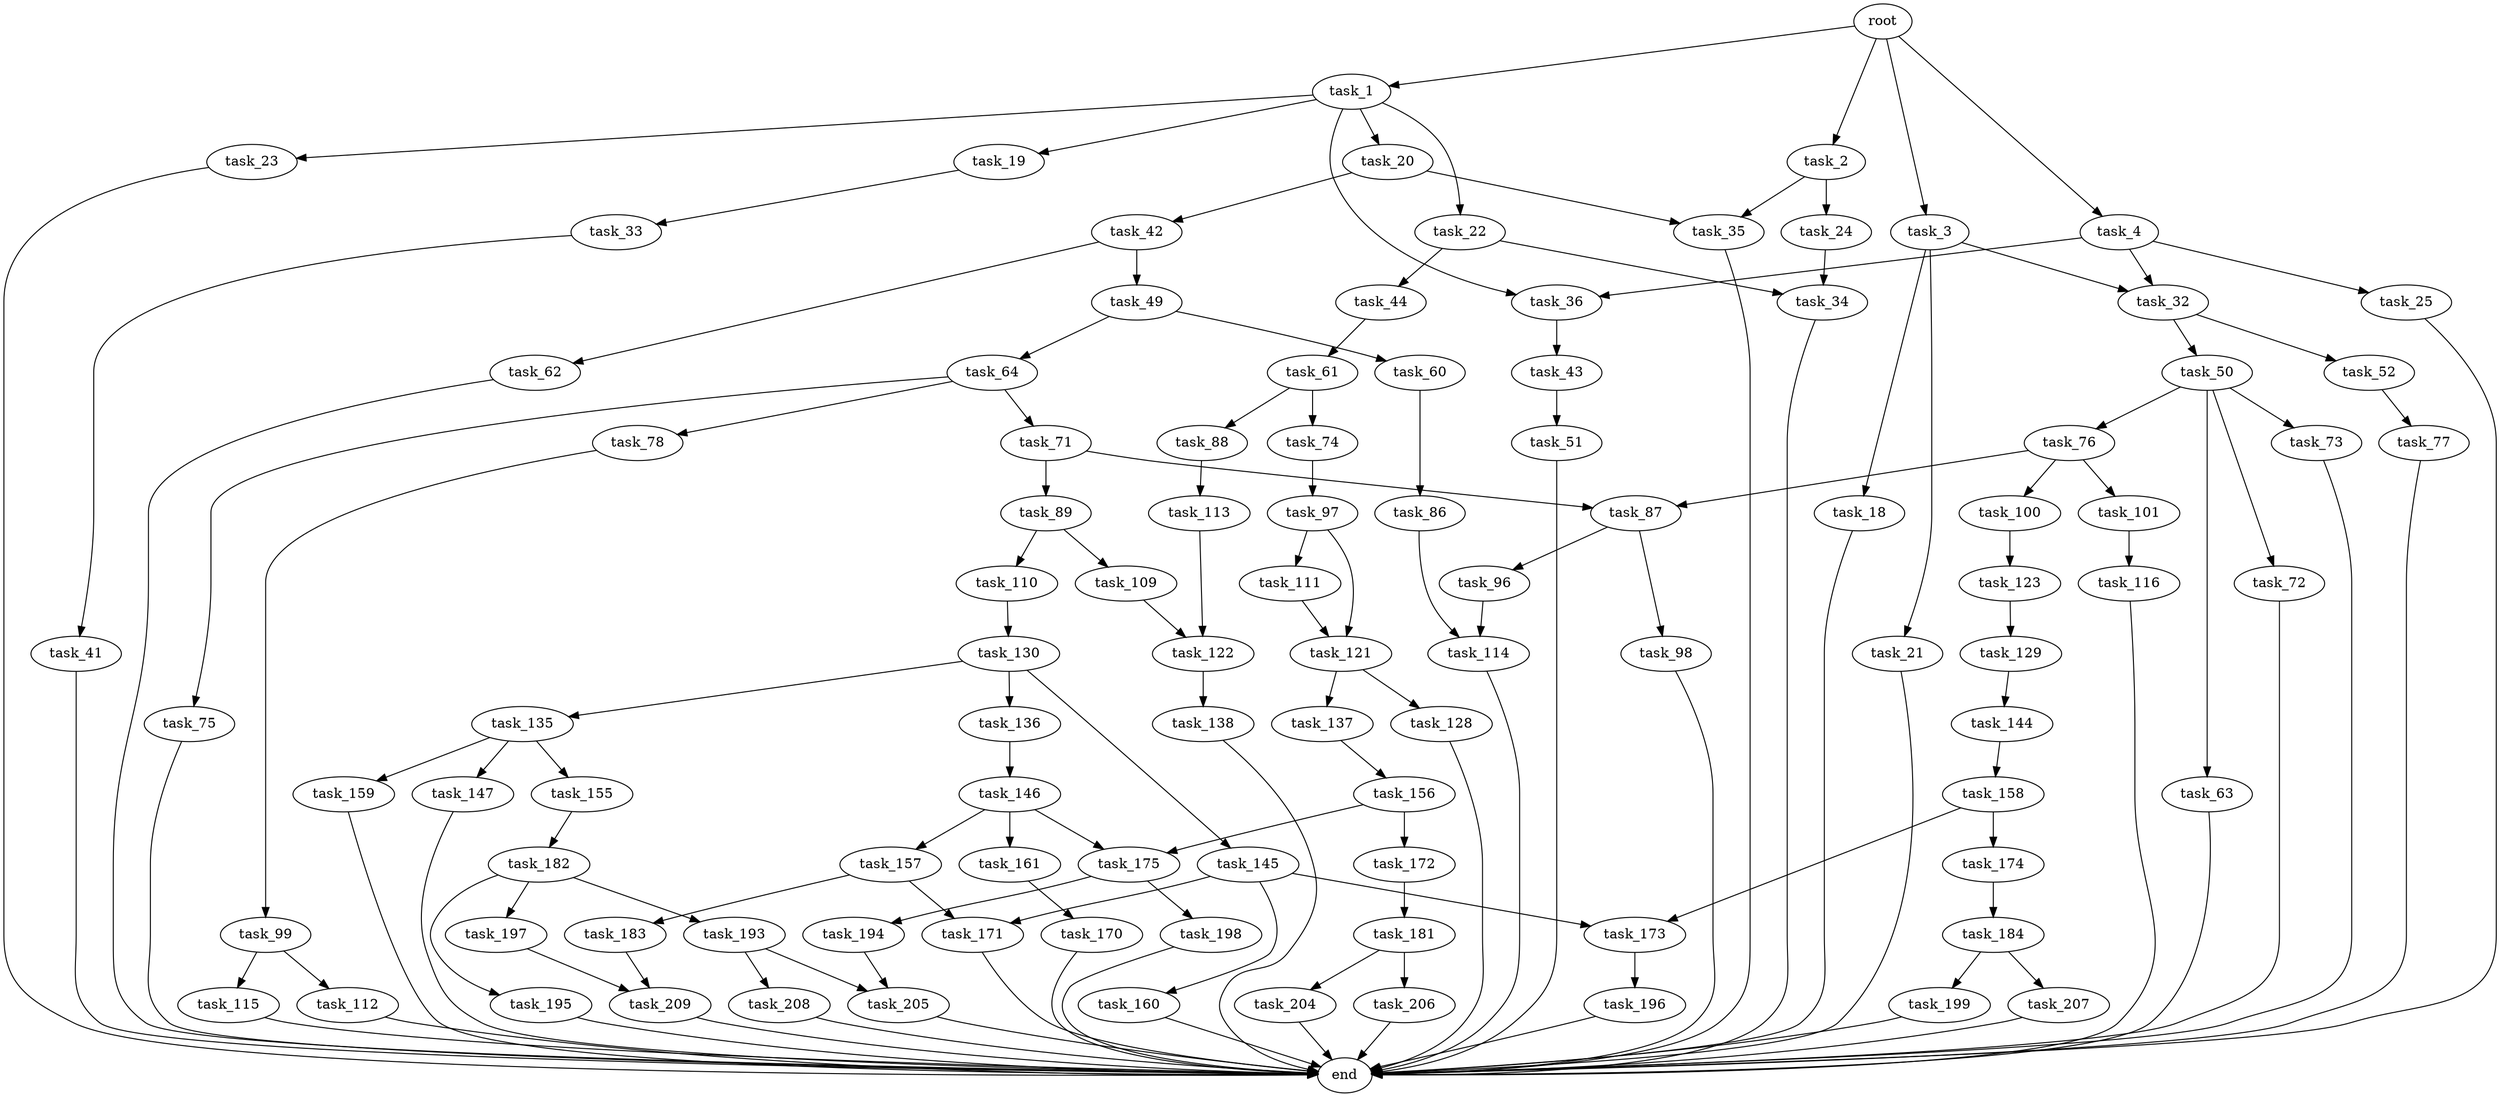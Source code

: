 digraph G {
  root [size="0.000000"];
  task_1 [size="231928233984.000000"];
  task_2 [size="39717215569.000000"];
  task_3 [size="2909922327.000000"];
  task_4 [size="481720208964.000000"];
  task_19 [size="134217728000.000000"];
  task_20 [size="27194447859.000000"];
  task_22 [size="28991029248.000000"];
  task_23 [size="51560093206.000000"];
  task_36 [size="8589934592.000000"];
  task_24 [size="68719476736.000000"];
  task_35 [size="127416178926.000000"];
  task_18 [size="1099054354417.000000"];
  task_21 [size="2411942530.000000"];
  task_32 [size="467910631664.000000"];
  task_25 [size="549755813888.000000"];
  end [size="0.000000"];
  task_33 [size="12896490074.000000"];
  task_42 [size="49330719075.000000"];
  task_34 [size="25767317692.000000"];
  task_44 [size="2056237784.000000"];
  task_50 [size="782757789696.000000"];
  task_52 [size="787498343734.000000"];
  task_41 [size="549755813888.000000"];
  task_43 [size="368293445632.000000"];
  task_49 [size="568840538193.000000"];
  task_62 [size="549755813888.000000"];
  task_51 [size="20296846279.000000"];
  task_61 [size="194945724686.000000"];
  task_60 [size="13086855906.000000"];
  task_64 [size="107199145812.000000"];
  task_63 [size="4855871738.000000"];
  task_72 [size="14906752901.000000"];
  task_73 [size="4641569924.000000"];
  task_76 [size="782757789696.000000"];
  task_77 [size="789683545300.000000"];
  task_86 [size="11110190466.000000"];
  task_74 [size="32444712499.000000"];
  task_88 [size="4314531805.000000"];
  task_71 [size="19592080743.000000"];
  task_75 [size="266508015355.000000"];
  task_78 [size="18666335727.000000"];
  task_87 [size="8589934592.000000"];
  task_89 [size="30452747200.000000"];
  task_97 [size="368293445632.000000"];
  task_100 [size="999940999555.000000"];
  task_101 [size="1380221221.000000"];
  task_99 [size="1043377898.000000"];
  task_114 [size="368293445632.000000"];
  task_96 [size="800557714424.000000"];
  task_98 [size="116818200844.000000"];
  task_113 [size="928229462.000000"];
  task_109 [size="368293445632.000000"];
  task_110 [size="28991029248.000000"];
  task_111 [size="873988181800.000000"];
  task_121 [size="665899343389.000000"];
  task_112 [size="5231219816.000000"];
  task_115 [size="18524586930.000000"];
  task_123 [size="28991029248.000000"];
  task_116 [size="32399267562.000000"];
  task_122 [size="782757789696.000000"];
  task_130 [size="15899927250.000000"];
  task_128 [size="782757789696.000000"];
  task_137 [size="68719476736.000000"];
  task_138 [size="521214547770.000000"];
  task_129 [size="1073741824000.000000"];
  task_144 [size="1073741824000.000000"];
  task_135 [size="1073741824000.000000"];
  task_136 [size="1073741824000.000000"];
  task_145 [size="311259678217.000000"];
  task_147 [size="25595015512.000000"];
  task_155 [size="6971745046.000000"];
  task_159 [size="549755813888.000000"];
  task_146 [size="384292850127.000000"];
  task_156 [size="134217728000.000000"];
  task_158 [size="782757789696.000000"];
  task_160 [size="183456836359.000000"];
  task_171 [size="20640166174.000000"];
  task_173 [size="1073741824000.000000"];
  task_157 [size="231928233984.000000"];
  task_161 [size="8589934592.000000"];
  task_175 [size="103209108496.000000"];
  task_182 [size="225687840645.000000"];
  task_172 [size="231928233984.000000"];
  task_183 [size="549755813888.000000"];
  task_174 [size="28991029248.000000"];
  task_170 [size="30099044231.000000"];
  task_181 [size="1073741824000.000000"];
  task_196 [size="8589934592.000000"];
  task_184 [size="59116198267.000000"];
  task_194 [size="775710595036.000000"];
  task_198 [size="134217728000.000000"];
  task_204 [size="68719476736.000000"];
  task_206 [size="35893773325.000000"];
  task_193 [size="68719476736.000000"];
  task_195 [size="3528971815.000000"];
  task_197 [size="28991029248.000000"];
  task_209 [size="1073741824000.000000"];
  task_199 [size="445785270944.000000"];
  task_207 [size="328744841238.000000"];
  task_205 [size="525082378382.000000"];
  task_208 [size="25845140486.000000"];

  root -> task_1 [size="1.000000"];
  root -> task_2 [size="1.000000"];
  root -> task_3 [size="1.000000"];
  root -> task_4 [size="1.000000"];
  task_1 -> task_19 [size="301989888.000000"];
  task_1 -> task_20 [size="301989888.000000"];
  task_1 -> task_22 [size="301989888.000000"];
  task_1 -> task_23 [size="301989888.000000"];
  task_1 -> task_36 [size="301989888.000000"];
  task_2 -> task_24 [size="838860800.000000"];
  task_2 -> task_35 [size="838860800.000000"];
  task_3 -> task_18 [size="75497472.000000"];
  task_3 -> task_21 [size="75497472.000000"];
  task_3 -> task_32 [size="75497472.000000"];
  task_4 -> task_25 [size="301989888.000000"];
  task_4 -> task_32 [size="301989888.000000"];
  task_4 -> task_36 [size="301989888.000000"];
  task_19 -> task_33 [size="209715200.000000"];
  task_20 -> task_35 [size="838860800.000000"];
  task_20 -> task_42 [size="838860800.000000"];
  task_22 -> task_34 [size="75497472.000000"];
  task_22 -> task_44 [size="75497472.000000"];
  task_23 -> end [size="1.000000"];
  task_36 -> task_43 [size="33554432.000000"];
  task_24 -> task_34 [size="134217728.000000"];
  task_35 -> end [size="1.000000"];
  task_18 -> end [size="1.000000"];
  task_21 -> end [size="1.000000"];
  task_32 -> task_50 [size="838860800.000000"];
  task_32 -> task_52 [size="838860800.000000"];
  task_25 -> end [size="1.000000"];
  task_33 -> task_41 [size="33554432.000000"];
  task_42 -> task_49 [size="838860800.000000"];
  task_42 -> task_62 [size="838860800.000000"];
  task_34 -> end [size="1.000000"];
  task_44 -> task_61 [size="75497472.000000"];
  task_50 -> task_63 [size="679477248.000000"];
  task_50 -> task_72 [size="679477248.000000"];
  task_50 -> task_73 [size="679477248.000000"];
  task_50 -> task_76 [size="679477248.000000"];
  task_52 -> task_77 [size="838860800.000000"];
  task_41 -> end [size="1.000000"];
  task_43 -> task_51 [size="411041792.000000"];
  task_49 -> task_60 [size="838860800.000000"];
  task_49 -> task_64 [size="838860800.000000"];
  task_62 -> end [size="1.000000"];
  task_51 -> end [size="1.000000"];
  task_61 -> task_74 [size="411041792.000000"];
  task_61 -> task_88 [size="411041792.000000"];
  task_60 -> task_86 [size="411041792.000000"];
  task_64 -> task_71 [size="134217728.000000"];
  task_64 -> task_75 [size="134217728.000000"];
  task_64 -> task_78 [size="134217728.000000"];
  task_63 -> end [size="1.000000"];
  task_72 -> end [size="1.000000"];
  task_73 -> end [size="1.000000"];
  task_76 -> task_87 [size="679477248.000000"];
  task_76 -> task_100 [size="679477248.000000"];
  task_76 -> task_101 [size="679477248.000000"];
  task_77 -> end [size="1.000000"];
  task_86 -> task_114 [size="209715200.000000"];
  task_74 -> task_97 [size="679477248.000000"];
  task_88 -> task_113 [size="75497472.000000"];
  task_71 -> task_87 [size="679477248.000000"];
  task_71 -> task_89 [size="679477248.000000"];
  task_75 -> end [size="1.000000"];
  task_78 -> task_99 [size="301989888.000000"];
  task_87 -> task_96 [size="33554432.000000"];
  task_87 -> task_98 [size="33554432.000000"];
  task_89 -> task_109 [size="838860800.000000"];
  task_89 -> task_110 [size="838860800.000000"];
  task_97 -> task_111 [size="411041792.000000"];
  task_97 -> task_121 [size="411041792.000000"];
  task_100 -> task_123 [size="838860800.000000"];
  task_101 -> task_116 [size="33554432.000000"];
  task_99 -> task_112 [size="33554432.000000"];
  task_99 -> task_115 [size="33554432.000000"];
  task_114 -> end [size="1.000000"];
  task_96 -> task_114 [size="536870912.000000"];
  task_98 -> end [size="1.000000"];
  task_113 -> task_122 [size="33554432.000000"];
  task_109 -> task_122 [size="411041792.000000"];
  task_110 -> task_130 [size="75497472.000000"];
  task_111 -> task_121 [size="679477248.000000"];
  task_121 -> task_128 [size="411041792.000000"];
  task_121 -> task_137 [size="411041792.000000"];
  task_112 -> end [size="1.000000"];
  task_115 -> end [size="1.000000"];
  task_123 -> task_129 [size="75497472.000000"];
  task_116 -> end [size="1.000000"];
  task_122 -> task_138 [size="679477248.000000"];
  task_130 -> task_135 [size="536870912.000000"];
  task_130 -> task_136 [size="536870912.000000"];
  task_130 -> task_145 [size="536870912.000000"];
  task_128 -> end [size="1.000000"];
  task_137 -> task_156 [size="134217728.000000"];
  task_138 -> end [size="1.000000"];
  task_129 -> task_144 [size="838860800.000000"];
  task_144 -> task_158 [size="838860800.000000"];
  task_135 -> task_147 [size="838860800.000000"];
  task_135 -> task_155 [size="838860800.000000"];
  task_135 -> task_159 [size="838860800.000000"];
  task_136 -> task_146 [size="838860800.000000"];
  task_145 -> task_160 [size="209715200.000000"];
  task_145 -> task_171 [size="209715200.000000"];
  task_145 -> task_173 [size="209715200.000000"];
  task_147 -> end [size="1.000000"];
  task_155 -> task_182 [size="301989888.000000"];
  task_159 -> end [size="1.000000"];
  task_146 -> task_157 [size="301989888.000000"];
  task_146 -> task_161 [size="301989888.000000"];
  task_146 -> task_175 [size="301989888.000000"];
  task_156 -> task_172 [size="209715200.000000"];
  task_156 -> task_175 [size="209715200.000000"];
  task_158 -> task_173 [size="679477248.000000"];
  task_158 -> task_174 [size="679477248.000000"];
  task_160 -> end [size="1.000000"];
  task_171 -> end [size="1.000000"];
  task_173 -> task_196 [size="838860800.000000"];
  task_157 -> task_171 [size="301989888.000000"];
  task_157 -> task_183 [size="301989888.000000"];
  task_161 -> task_170 [size="33554432.000000"];
  task_175 -> task_194 [size="411041792.000000"];
  task_175 -> task_198 [size="411041792.000000"];
  task_182 -> task_193 [size="209715200.000000"];
  task_182 -> task_195 [size="209715200.000000"];
  task_182 -> task_197 [size="209715200.000000"];
  task_172 -> task_181 [size="301989888.000000"];
  task_183 -> task_209 [size="536870912.000000"];
  task_174 -> task_184 [size="75497472.000000"];
  task_170 -> end [size="1.000000"];
  task_181 -> task_204 [size="838860800.000000"];
  task_181 -> task_206 [size="838860800.000000"];
  task_196 -> end [size="1.000000"];
  task_184 -> task_199 [size="209715200.000000"];
  task_184 -> task_207 [size="209715200.000000"];
  task_194 -> task_205 [size="536870912.000000"];
  task_198 -> end [size="1.000000"];
  task_204 -> end [size="1.000000"];
  task_206 -> end [size="1.000000"];
  task_193 -> task_205 [size="134217728.000000"];
  task_193 -> task_208 [size="134217728.000000"];
  task_195 -> end [size="1.000000"];
  task_197 -> task_209 [size="75497472.000000"];
  task_209 -> end [size="1.000000"];
  task_199 -> end [size="1.000000"];
  task_207 -> end [size="1.000000"];
  task_205 -> end [size="1.000000"];
  task_208 -> end [size="1.000000"];
}
